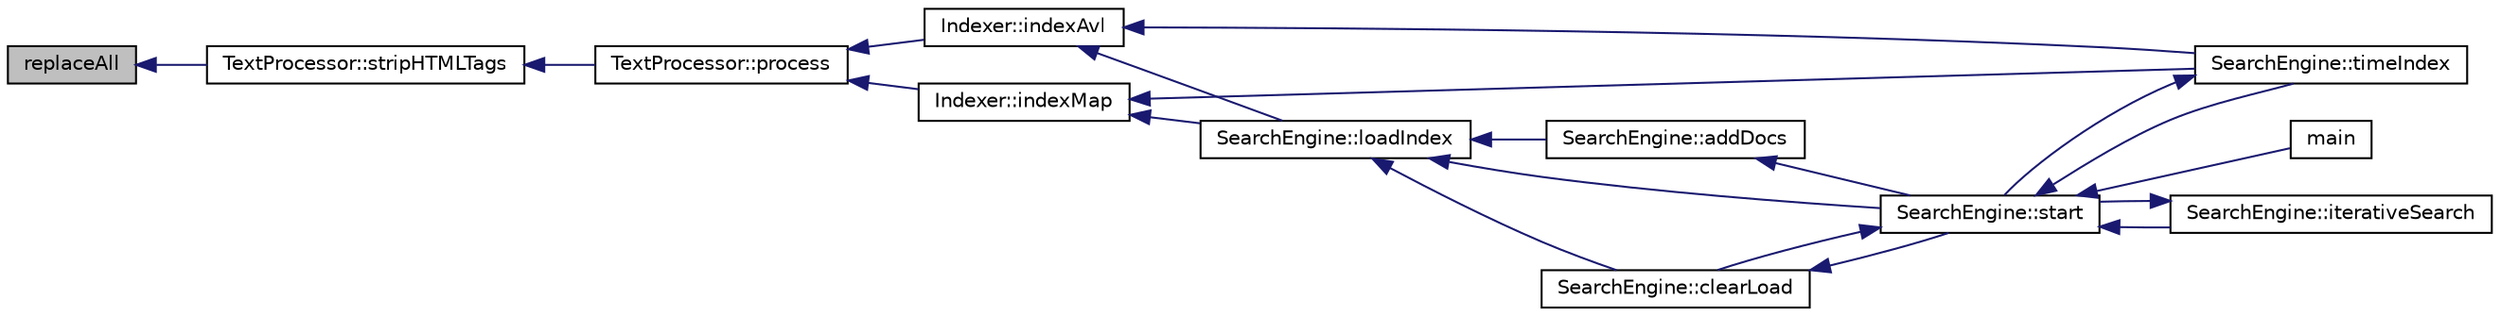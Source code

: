 digraph "replaceAll"
{
  edge [fontname="Helvetica",fontsize="10",labelfontname="Helvetica",labelfontsize="10"];
  node [fontname="Helvetica",fontsize="10",shape=record];
  rankdir="LR";
  Node1 [label="replaceAll",height=0.2,width=0.4,color="black", fillcolor="grey75", style="filled", fontcolor="black"];
  Node1 -> Node2 [dir="back",color="midnightblue",fontsize="10",style="solid",fontname="Helvetica"];
  Node2 [label="TextProcessor::stripHTMLTags",height=0.2,width=0.4,color="black", fillcolor="white", style="filled",URL="$class_text_processor.html#ad0ffbf2516c2099467c602633fd2e7f8"];
  Node2 -> Node3 [dir="back",color="midnightblue",fontsize="10",style="solid",fontname="Helvetica"];
  Node3 [label="TextProcessor::process",height=0.2,width=0.4,color="black", fillcolor="white", style="filled",URL="$class_text_processor.html#a22c1df13273a79f4e031540549ebe683"];
  Node3 -> Node4 [dir="back",color="midnightblue",fontsize="10",style="solid",fontname="Helvetica"];
  Node4 [label="Indexer::indexMap",height=0.2,width=0.4,color="black", fillcolor="white", style="filled",URL="$class_indexer.html#abc4a6b5cf023f426aad040e093605a6e"];
  Node4 -> Node5 [dir="back",color="midnightblue",fontsize="10",style="solid",fontname="Helvetica"];
  Node5 [label="SearchEngine::loadIndex",height=0.2,width=0.4,color="black", fillcolor="white", style="filled",URL="$class_search_engine.html#a8661af1f5b45b9662f1cb959cc6af569"];
  Node5 -> Node6 [dir="back",color="midnightblue",fontsize="10",style="solid",fontname="Helvetica"];
  Node6 [label="SearchEngine::clearLoad",height=0.2,width=0.4,color="black", fillcolor="white", style="filled",URL="$class_search_engine.html#a71f2390c48d522f26a33f5663953492a"];
  Node6 -> Node7 [dir="back",color="midnightblue",fontsize="10",style="solid",fontname="Helvetica"];
  Node7 [label="SearchEngine::start",height=0.2,width=0.4,color="black", fillcolor="white", style="filled",URL="$class_search_engine.html#a9a07d4580d9ccc4f697267feb114e944"];
  Node7 -> Node8 [dir="back",color="midnightblue",fontsize="10",style="solid",fontname="Helvetica"];
  Node8 [label="main",height=0.2,width=0.4,color="black", fillcolor="white", style="filled",URL="$main_8cpp.html#ae66f6b31b5ad750f1fe042a706a4e3d4"];
  Node7 -> Node9 [dir="back",color="midnightblue",fontsize="10",style="solid",fontname="Helvetica"];
  Node9 [label="SearchEngine::timeIndex",height=0.2,width=0.4,color="black", fillcolor="white", style="filled",URL="$class_search_engine.html#a0d3b651a4e328690f0c9813445de2a04"];
  Node9 -> Node7 [dir="back",color="midnightblue",fontsize="10",style="solid",fontname="Helvetica"];
  Node7 -> Node6 [dir="back",color="midnightblue",fontsize="10",style="solid",fontname="Helvetica"];
  Node7 -> Node10 [dir="back",color="midnightblue",fontsize="10",style="solid",fontname="Helvetica"];
  Node10 [label="SearchEngine::iterativeSearch",height=0.2,width=0.4,color="black", fillcolor="white", style="filled",URL="$class_search_engine.html#add73e2052582702649c38a49b49def2a"];
  Node10 -> Node7 [dir="back",color="midnightblue",fontsize="10",style="solid",fontname="Helvetica"];
  Node5 -> Node11 [dir="back",color="midnightblue",fontsize="10",style="solid",fontname="Helvetica"];
  Node11 [label="SearchEngine::addDocs",height=0.2,width=0.4,color="black", fillcolor="white", style="filled",URL="$class_search_engine.html#a101be98d5eb959dda7570e49ce23529a"];
  Node11 -> Node7 [dir="back",color="midnightblue",fontsize="10",style="solid",fontname="Helvetica"];
  Node5 -> Node7 [dir="back",color="midnightblue",fontsize="10",style="solid",fontname="Helvetica"];
  Node4 -> Node9 [dir="back",color="midnightblue",fontsize="10",style="solid",fontname="Helvetica"];
  Node3 -> Node12 [dir="back",color="midnightblue",fontsize="10",style="solid",fontname="Helvetica"];
  Node12 [label="Indexer::indexAvl",height=0.2,width=0.4,color="black", fillcolor="white", style="filled",URL="$class_indexer.html#ab0717c3a4ac016141988066c7c624b53"];
  Node12 -> Node5 [dir="back",color="midnightblue",fontsize="10",style="solid",fontname="Helvetica"];
  Node12 -> Node9 [dir="back",color="midnightblue",fontsize="10",style="solid",fontname="Helvetica"];
}
